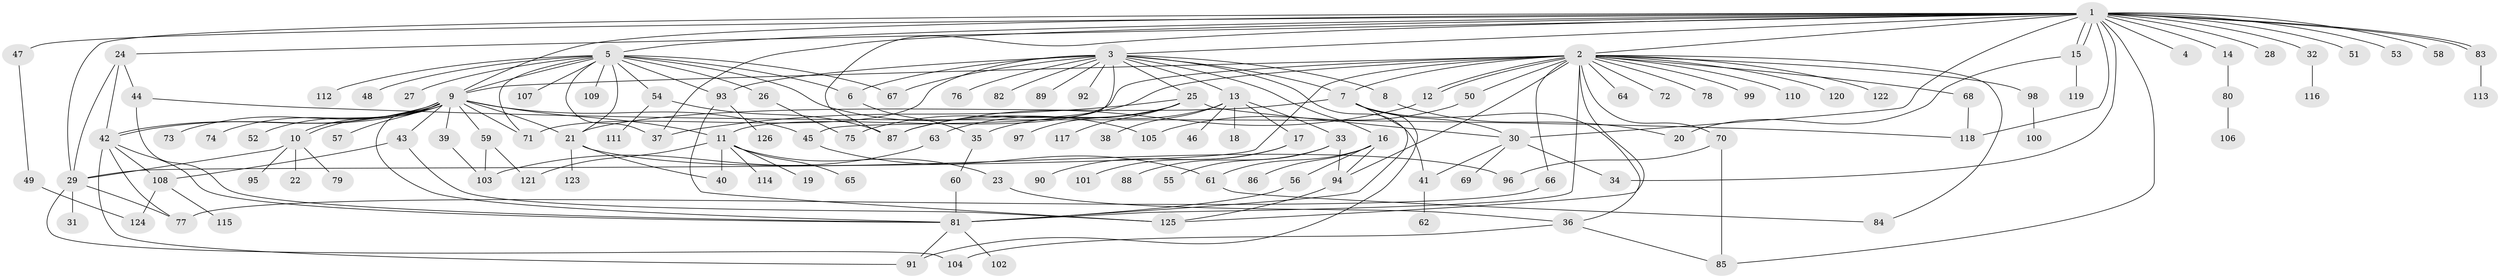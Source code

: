 // coarse degree distribution, {1: 0.8918918918918919, 6: 0.02702702702702703, 18: 0.02702702702702703, 7: 0.02702702702702703, 12: 0.02702702702702703}
// Generated by graph-tools (version 1.1) at 2025/50/03/04/25 21:50:44]
// undirected, 126 vertices, 189 edges
graph export_dot {
graph [start="1"]
  node [color=gray90,style=filled];
  1;
  2;
  3;
  4;
  5;
  6;
  7;
  8;
  9;
  10;
  11;
  12;
  13;
  14;
  15;
  16;
  17;
  18;
  19;
  20;
  21;
  22;
  23;
  24;
  25;
  26;
  27;
  28;
  29;
  30;
  31;
  32;
  33;
  34;
  35;
  36;
  37;
  38;
  39;
  40;
  41;
  42;
  43;
  44;
  45;
  46;
  47;
  48;
  49;
  50;
  51;
  52;
  53;
  54;
  55;
  56;
  57;
  58;
  59;
  60;
  61;
  62;
  63;
  64;
  65;
  66;
  67;
  68;
  69;
  70;
  71;
  72;
  73;
  74;
  75;
  76;
  77;
  78;
  79;
  80;
  81;
  82;
  83;
  84;
  85;
  86;
  87;
  88;
  89;
  90;
  91;
  92;
  93;
  94;
  95;
  96;
  97;
  98;
  99;
  100;
  101;
  102;
  103;
  104;
  105;
  106;
  107;
  108;
  109;
  110;
  111;
  112;
  113;
  114;
  115;
  116;
  117;
  118;
  119;
  120;
  121;
  122;
  123;
  124;
  125;
  126;
  1 -- 2;
  1 -- 3;
  1 -- 4;
  1 -- 5;
  1 -- 9;
  1 -- 14;
  1 -- 15;
  1 -- 15;
  1 -- 24;
  1 -- 28;
  1 -- 29;
  1 -- 30;
  1 -- 32;
  1 -- 34;
  1 -- 37;
  1 -- 47;
  1 -- 51;
  1 -- 53;
  1 -- 58;
  1 -- 83;
  1 -- 83;
  1 -- 85;
  1 -- 87;
  1 -- 118;
  2 -- 7;
  2 -- 9;
  2 -- 11;
  2 -- 12;
  2 -- 12;
  2 -- 29;
  2 -- 50;
  2 -- 64;
  2 -- 66;
  2 -- 68;
  2 -- 70;
  2 -- 72;
  2 -- 75;
  2 -- 78;
  2 -- 81;
  2 -- 84;
  2 -- 94;
  2 -- 98;
  2 -- 99;
  2 -- 110;
  2 -- 120;
  2 -- 122;
  2 -- 125;
  3 -- 6;
  3 -- 7;
  3 -- 8;
  3 -- 13;
  3 -- 16;
  3 -- 25;
  3 -- 41;
  3 -- 45;
  3 -- 67;
  3 -- 71;
  3 -- 76;
  3 -- 82;
  3 -- 89;
  3 -- 92;
  3 -- 93;
  5 -- 6;
  5 -- 9;
  5 -- 21;
  5 -- 26;
  5 -- 27;
  5 -- 37;
  5 -- 48;
  5 -- 54;
  5 -- 67;
  5 -- 71;
  5 -- 93;
  5 -- 105;
  5 -- 107;
  5 -- 109;
  5 -- 112;
  6 -- 35;
  7 -- 21;
  7 -- 30;
  7 -- 36;
  7 -- 81;
  7 -- 91;
  8 -- 20;
  9 -- 10;
  9 -- 10;
  9 -- 11;
  9 -- 21;
  9 -- 39;
  9 -- 42;
  9 -- 42;
  9 -- 43;
  9 -- 45;
  9 -- 52;
  9 -- 57;
  9 -- 59;
  9 -- 71;
  9 -- 73;
  9 -- 74;
  9 -- 81;
  10 -- 22;
  10 -- 29;
  10 -- 79;
  10 -- 95;
  11 -- 19;
  11 -- 23;
  11 -- 40;
  11 -- 65;
  11 -- 114;
  11 -- 121;
  12 -- 87;
  13 -- 17;
  13 -- 18;
  13 -- 33;
  13 -- 35;
  13 -- 38;
  13 -- 46;
  14 -- 80;
  15 -- 20;
  15 -- 119;
  16 -- 56;
  16 -- 61;
  16 -- 86;
  16 -- 94;
  17 -- 90;
  17 -- 101;
  21 -- 40;
  21 -- 96;
  21 -- 123;
  23 -- 36;
  24 -- 29;
  24 -- 42;
  24 -- 44;
  25 -- 30;
  25 -- 37;
  25 -- 63;
  25 -- 87;
  25 -- 97;
  25 -- 117;
  26 -- 75;
  29 -- 31;
  29 -- 77;
  29 -- 104;
  30 -- 34;
  30 -- 41;
  30 -- 69;
  32 -- 116;
  33 -- 55;
  33 -- 88;
  33 -- 94;
  35 -- 60;
  36 -- 85;
  36 -- 104;
  39 -- 103;
  41 -- 62;
  42 -- 77;
  42 -- 81;
  42 -- 91;
  42 -- 108;
  43 -- 108;
  43 -- 125;
  44 -- 81;
  44 -- 118;
  45 -- 61;
  47 -- 49;
  49 -- 124;
  50 -- 105;
  54 -- 87;
  54 -- 111;
  56 -- 81;
  59 -- 103;
  59 -- 121;
  60 -- 81;
  61 -- 84;
  63 -- 103;
  66 -- 77;
  68 -- 118;
  70 -- 85;
  70 -- 96;
  80 -- 106;
  81 -- 91;
  81 -- 102;
  83 -- 113;
  93 -- 125;
  93 -- 126;
  94 -- 125;
  98 -- 100;
  108 -- 115;
  108 -- 124;
}
